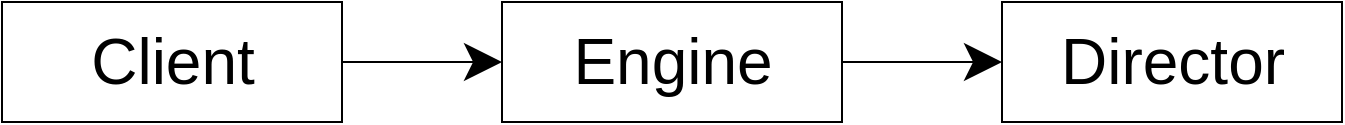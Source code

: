 <mxfile version="14.6.13" type="device"><diagram id="NGeyM_KxfF-s6x-JSchb" name="第 1 页"><mxGraphModel dx="1106" dy="852" grid="1" gridSize="10" guides="1" tooltips="1" connect="1" arrows="1" fold="1" page="1" pageScale="1" pageWidth="827" pageHeight="1169" math="0" shadow="0"><root><mxCell id="0"/><mxCell id="1" parent="0"/><mxCell id="CH7KxFMLgd_oSXk0oCV5-1" value="" style="edgeStyle=orthogonalEdgeStyle;rounded=0;orthogonalLoop=1;jettySize=auto;html=1;endSize=16;startSize=16;" parent="1" source="CH7KxFMLgd_oSXk0oCV5-2" target="CH7KxFMLgd_oSXk0oCV5-4" edge="1"><mxGeometry relative="1" as="geometry"/></mxCell><mxCell id="CH7KxFMLgd_oSXk0oCV5-2" value="Client" style="html=1;fontSize=32;" parent="1" vertex="1"><mxGeometry x="160" y="300.0" width="170" height="60" as="geometry"/></mxCell><mxCell id="CH7KxFMLgd_oSXk0oCV5-3" value="" style="edgeStyle=orthogonalEdgeStyle;rounded=0;orthogonalLoop=1;jettySize=auto;html=1;endSize=16;startSize=16;" parent="1" source="CH7KxFMLgd_oSXk0oCV5-4" target="CH7KxFMLgd_oSXk0oCV5-5" edge="1"><mxGeometry relative="1" as="geometry"/></mxCell><mxCell id="CH7KxFMLgd_oSXk0oCV5-4" value="Engine" style="html=1;fontSize=32;" parent="1" vertex="1"><mxGeometry x="410" y="300.0" width="170" height="60" as="geometry"/></mxCell><mxCell id="CH7KxFMLgd_oSXk0oCV5-5" value="Director" style="html=1;fontSize=32;" parent="1" vertex="1"><mxGeometry x="660" y="300.0" width="170" height="60" as="geometry"/></mxCell></root></mxGraphModel></diagram></mxfile>